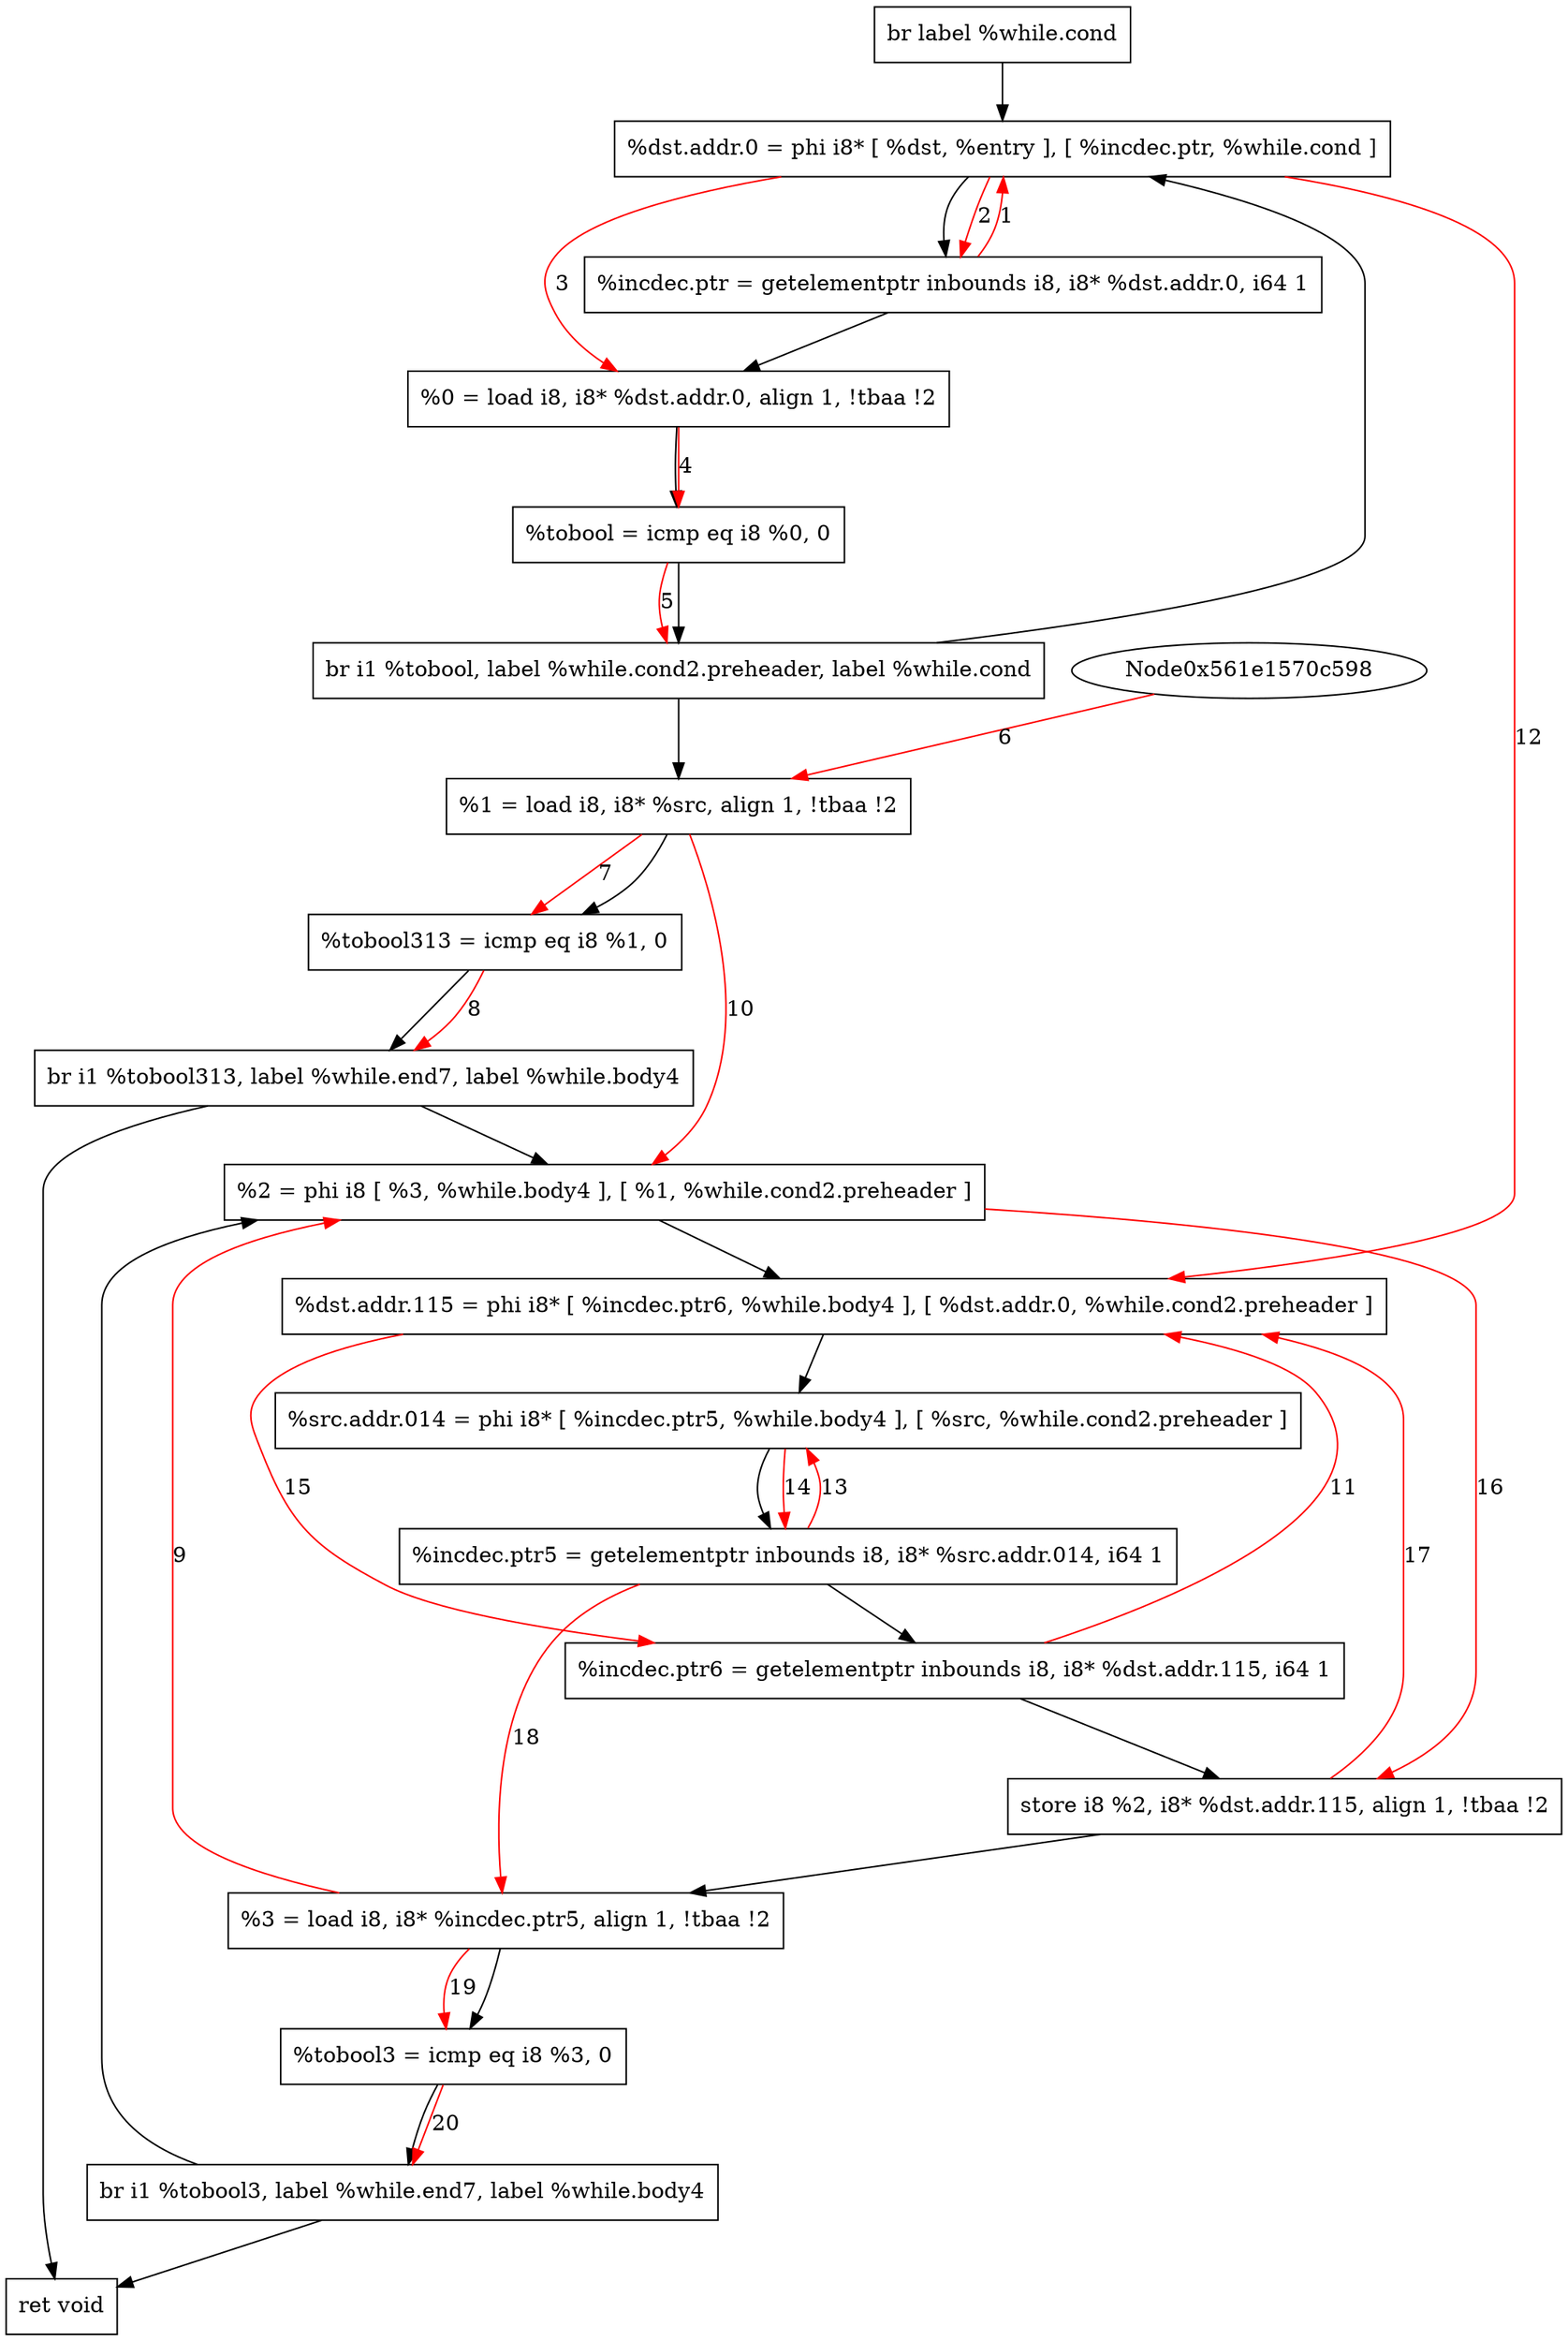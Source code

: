 digraph "CDFG for'func' function" {
	Node0x561e1570c838[shape=record, label="  br label %while.cond"]
	Node0x561e1570c8e8[shape=record, label="  %dst.addr.0 = phi i8* [ %dst, %entry ], [ %incdec.ptr, %while.cond ]"]
	Node0x561e1570d020[shape=record, label="  %incdec.ptr = getelementptr inbounds i8, i8* %dst.addr.0, i64 1"]
	Node0x561e1570c758[shape=record, label="  %0 = load i8, i8* %dst.addr.0, align 1, !tbaa !2"]
	Node0x561e1570df50[shape=record, label="  %tobool = icmp eq i8 %0, 0"]
	Node0x561e15696db8[shape=record, label="  br i1 %tobool, label %while.cond2.preheader, label %while.cond"]
	Node0x561e1570e078[shape=record, label="  %1 = load i8, i8* %src, align 1, !tbaa !2"]
	Node0x561e1570e750[shape=record, label="  %tobool313 = icmp eq i8 %1, 0"]
	Node0x561e156a2228[shape=record, label="  br i1 %tobool313, label %while.end7, label %while.body4"]
	Node0x561e1570e9f8[shape=record, label="  %2 = phi i8 [ %3, %while.body4 ], [ %1, %while.cond2.preheader ]"]
	Node0x561e1570eb28[shape=record, label="  %dst.addr.115 = phi i8* [ %incdec.ptr6, %while.body4 ], [ %dst.addr.0, %while.cond2.preheader ]"]
	Node0x561e1570ecb8[shape=record, label="  %src.addr.014 = phi i8* [ %incdec.ptr5, %while.body4 ], [ %src, %while.cond2.preheader ]"]
	Node0x561e1570ef20[shape=record, label="  %incdec.ptr5 = getelementptr inbounds i8, i8* %src.addr.014, i64 1"]
	Node0x561e1570efa0[shape=record, label="  %incdec.ptr6 = getelementptr inbounds i8, i8* %dst.addr.115, i64 1"]
	Node0x561e1570f020[shape=record, label="  store i8 %2, i8* %dst.addr.115, align 1, !tbaa !2"]
	Node0x561e1570e908[shape=record, label="  %3 = load i8, i8* %incdec.ptr5, align 1, !tbaa !2"]
	Node0x561e1570f0a0[shape=record, label="  %tobool3 = icmp eq i8 %3, 0"]
	Node0x561e156a2348[shape=record, label="  br i1 %tobool3, label %while.end7, label %while.body4"]
	Node0x561e1570e950[shape=record, label="  ret void"]
	Node0x561e1570c838 -> Node0x561e1570c8e8
	Node0x561e1570c8e8 -> Node0x561e1570d020
	Node0x561e1570d020 -> Node0x561e1570c758
	Node0x561e1570c758 -> Node0x561e1570df50
	Node0x561e1570df50 -> Node0x561e15696db8
	Node0x561e15696db8 -> Node0x561e1570e078
	Node0x561e15696db8 -> Node0x561e1570c8e8
	Node0x561e1570e078 -> Node0x561e1570e750
	Node0x561e1570e750 -> Node0x561e156a2228
	Node0x561e156a2228 -> Node0x561e1570e950
	Node0x561e156a2228 -> Node0x561e1570e9f8
	Node0x561e1570e9f8 -> Node0x561e1570eb28
	Node0x561e1570eb28 -> Node0x561e1570ecb8
	Node0x561e1570ecb8 -> Node0x561e1570ef20
	Node0x561e1570ef20 -> Node0x561e1570efa0
	Node0x561e1570efa0 -> Node0x561e1570f020
	Node0x561e1570f020 -> Node0x561e1570e908
	Node0x561e1570e908 -> Node0x561e1570f0a0
	Node0x561e1570f0a0 -> Node0x561e156a2348
	Node0x561e156a2348 -> Node0x561e1570e950
	Node0x561e156a2348 -> Node0x561e1570e9f8
edge [color=red]
	Node0x561e1570d020 -> Node0x561e1570c8e8[label="1"]
	Node0x561e1570c8e8 -> Node0x561e1570d020[label="2"]
	Node0x561e1570c8e8 -> Node0x561e1570c758[label="3"]
	Node0x561e1570c758 -> Node0x561e1570df50[label="4"]
	Node0x561e1570df50 -> Node0x561e15696db8[label="5"]
	Node0x561e1570c598 -> Node0x561e1570e078[label="6"]
	Node0x561e1570e078 -> Node0x561e1570e750[label="7"]
	Node0x561e1570e750 -> Node0x561e156a2228[label="8"]
	Node0x561e1570e908 -> Node0x561e1570e9f8[label="9"]
	Node0x561e1570e078 -> Node0x561e1570e9f8[label="10"]
	Node0x561e1570efa0 -> Node0x561e1570eb28[label="11"]
	Node0x561e1570c8e8 -> Node0x561e1570eb28[label="12"]
	Node0x561e1570ef20 -> Node0x561e1570ecb8[label="13"]
	Node0x561e1570ecb8 -> Node0x561e1570ef20[label="14"]
	Node0x561e1570eb28 -> Node0x561e1570efa0[label="15"]
	Node0x561e1570e9f8 -> Node0x561e1570f020[label="16"]
	Node0x561e1570f020 -> Node0x561e1570eb28[label="17"]
	Node0x561e1570ef20 -> Node0x561e1570e908[label="18"]
	Node0x561e1570e908 -> Node0x561e1570f0a0[label="19"]
	Node0x561e1570f0a0 -> Node0x561e156a2348[label="20"]
}
